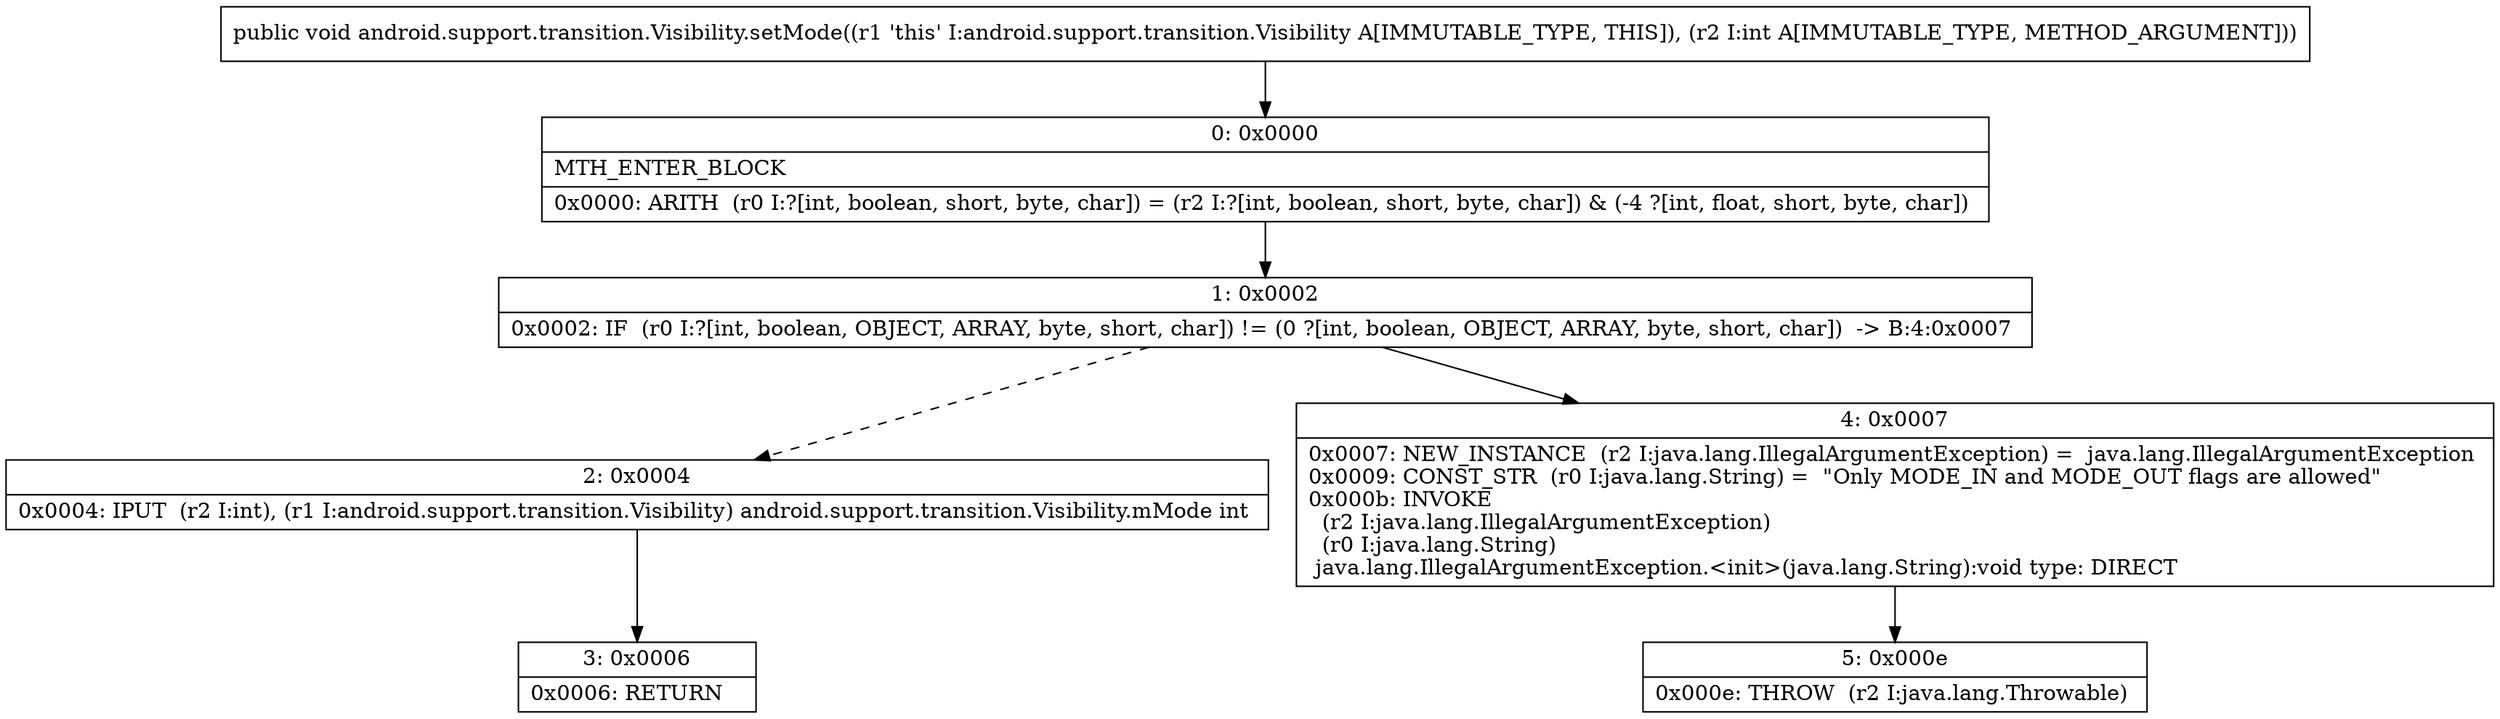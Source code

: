digraph "CFG forandroid.support.transition.Visibility.setMode(I)V" {
Node_0 [shape=record,label="{0\:\ 0x0000|MTH_ENTER_BLOCK\l|0x0000: ARITH  (r0 I:?[int, boolean, short, byte, char]) = (r2 I:?[int, boolean, short, byte, char]) & (\-4 ?[int, float, short, byte, char]) \l}"];
Node_1 [shape=record,label="{1\:\ 0x0002|0x0002: IF  (r0 I:?[int, boolean, OBJECT, ARRAY, byte, short, char]) != (0 ?[int, boolean, OBJECT, ARRAY, byte, short, char])  \-\> B:4:0x0007 \l}"];
Node_2 [shape=record,label="{2\:\ 0x0004|0x0004: IPUT  (r2 I:int), (r1 I:android.support.transition.Visibility) android.support.transition.Visibility.mMode int \l}"];
Node_3 [shape=record,label="{3\:\ 0x0006|0x0006: RETURN   \l}"];
Node_4 [shape=record,label="{4\:\ 0x0007|0x0007: NEW_INSTANCE  (r2 I:java.lang.IllegalArgumentException) =  java.lang.IllegalArgumentException \l0x0009: CONST_STR  (r0 I:java.lang.String) =  \"Only MODE_IN and MODE_OUT flags are allowed\" \l0x000b: INVOKE  \l  (r2 I:java.lang.IllegalArgumentException)\l  (r0 I:java.lang.String)\l java.lang.IllegalArgumentException.\<init\>(java.lang.String):void type: DIRECT \l}"];
Node_5 [shape=record,label="{5\:\ 0x000e|0x000e: THROW  (r2 I:java.lang.Throwable) \l}"];
MethodNode[shape=record,label="{public void android.support.transition.Visibility.setMode((r1 'this' I:android.support.transition.Visibility A[IMMUTABLE_TYPE, THIS]), (r2 I:int A[IMMUTABLE_TYPE, METHOD_ARGUMENT])) }"];
MethodNode -> Node_0;
Node_0 -> Node_1;
Node_1 -> Node_2[style=dashed];
Node_1 -> Node_4;
Node_2 -> Node_3;
Node_4 -> Node_5;
}

